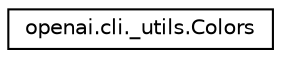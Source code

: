 digraph "Graphical Class Hierarchy"
{
 // LATEX_PDF_SIZE
  edge [fontname="Helvetica",fontsize="10",labelfontname="Helvetica",labelfontsize="10"];
  node [fontname="Helvetica",fontsize="10",shape=record];
  rankdir="LR";
  Node0 [label="openai.cli._utils.Colors",height=0.2,width=0.4,color="black", fillcolor="white", style="filled",URL="$classopenai_1_1cli_1_1__utils_1_1Colors.html",tooltip=" "];
}
